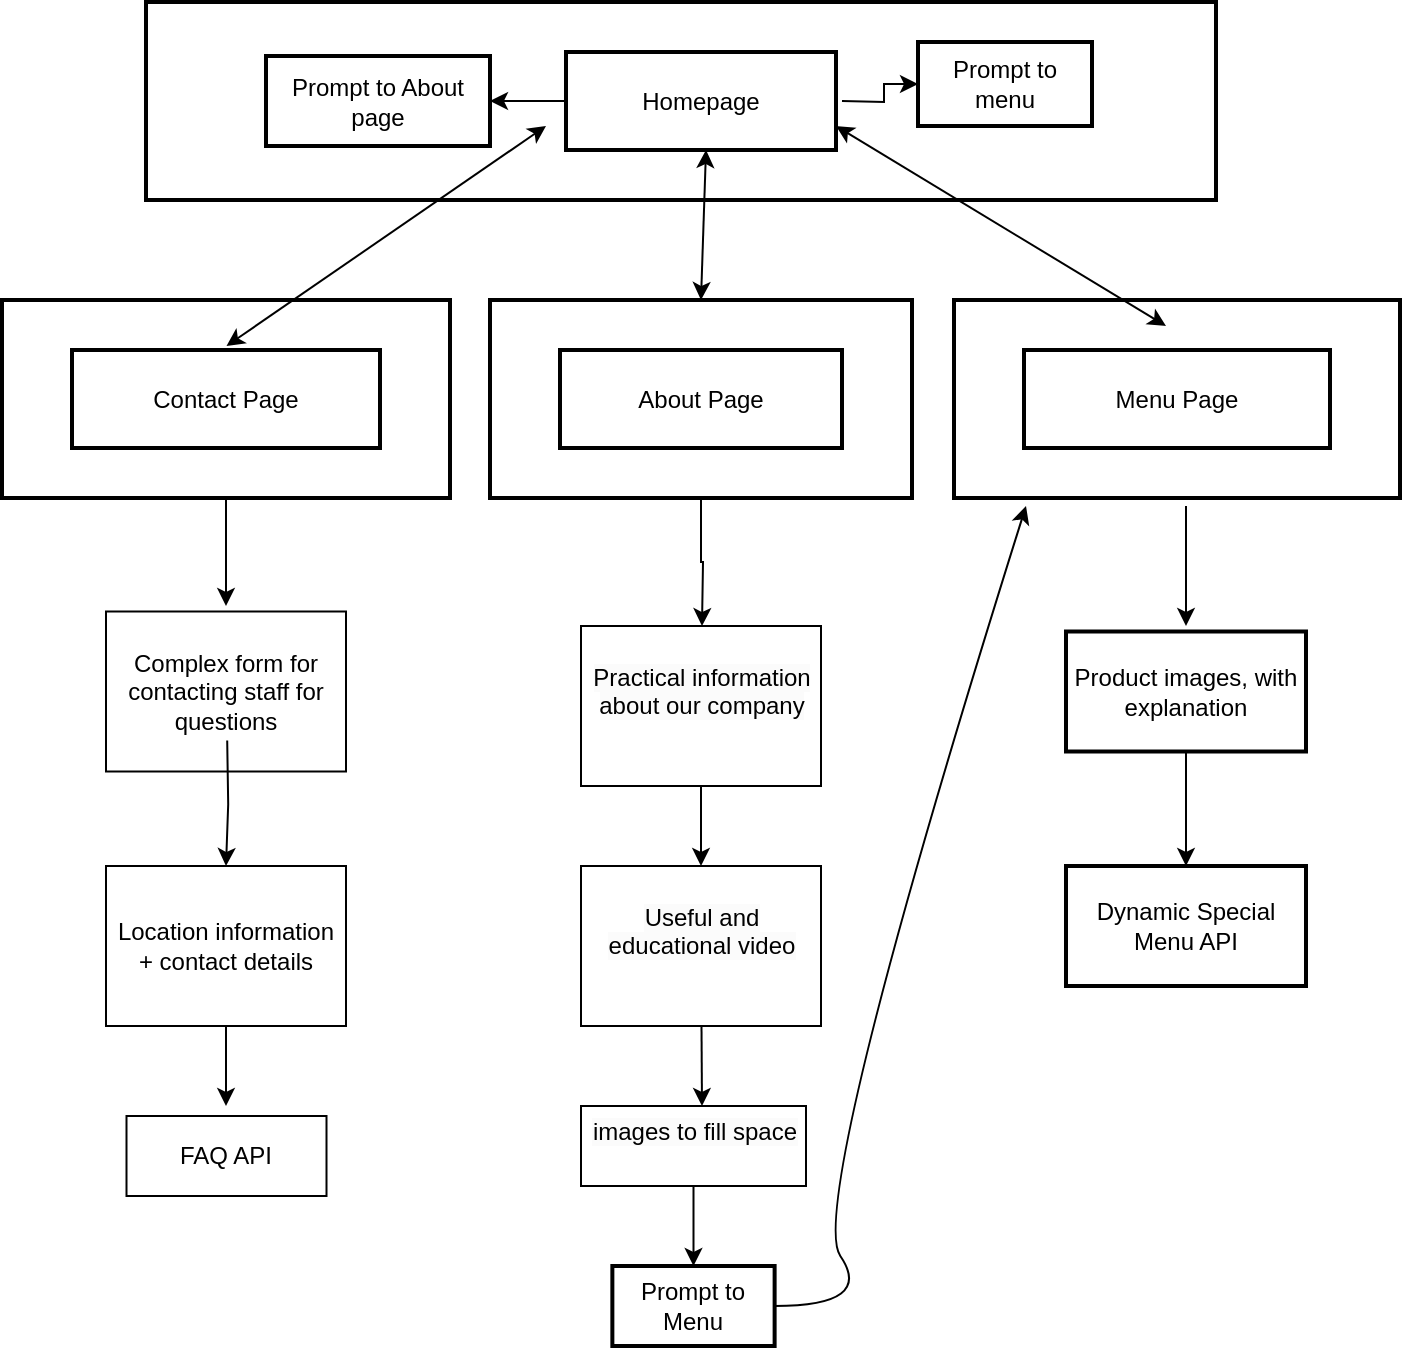 <mxfile version="25.0.3">
  <diagram name="Page-1" id="yF4YpV8rjHWGAs957Mrj">
    <mxGraphModel dx="1434" dy="772" grid="1" gridSize="10" guides="1" tooltips="1" connect="1" arrows="1" fold="1" page="1" pageScale="1" pageWidth="827" pageHeight="1169" math="0" shadow="0">
      <root>
        <mxCell id="0" />
        <mxCell id="1" parent="0" />
        <mxCell id="5u6RhYm26kkarIweKR19-13" style="edgeStyle=orthogonalEdgeStyle;rounded=0;orthogonalLoop=1;jettySize=auto;html=1;" edge="1" parent="1" source="2">
          <mxGeometry relative="1" as="geometry">
            <mxPoint x="120" y="310" as="targetPoint" />
          </mxGeometry>
        </mxCell>
        <mxCell id="2" value="Contact Page" style="whiteSpace=wrap;strokeWidth=2;" parent="1" vertex="1">
          <mxGeometry x="8" y="157" width="224" height="99" as="geometry" />
        </mxCell>
        <mxCell id="5u6RhYm26kkarIweKR19-35" value="" style="edgeStyle=orthogonalEdgeStyle;rounded=0;orthogonalLoop=1;jettySize=auto;html=1;" edge="1" parent="1" source="3">
          <mxGeometry relative="1" as="geometry">
            <mxPoint x="358" y="320" as="targetPoint" />
          </mxGeometry>
        </mxCell>
        <mxCell id="3" value="About Page" style="whiteSpace=wrap;strokeWidth=2;" parent="1" vertex="1">
          <mxGeometry x="252" y="157" width="211" height="99" as="geometry" />
        </mxCell>
        <mxCell id="4" value="Product Page" style="whiteSpace=wrap;strokeWidth=2;" parent="1" vertex="1">
          <mxGeometry x="484" y="157" width="223" height="99" as="geometry" />
        </mxCell>
        <mxCell id="5" value="Home Page" style="whiteSpace=wrap;strokeWidth=2;" parent="1" vertex="1">
          <mxGeometry x="80" y="8" width="535" height="99" as="geometry" />
        </mxCell>
        <mxCell id="5u6RhYm26kkarIweKR19-62" value="" style="edgeStyle=orthogonalEdgeStyle;rounded=0;orthogonalLoop=1;jettySize=auto;html=1;fontFamily=Helvetica;fontSize=12;fontColor=default;resizable=1;" edge="1" parent="1" target="5u6RhYm26kkarIweKR19-61">
          <mxGeometry relative="1" as="geometry">
            <mxPoint x="428" y="57.5" as="sourcePoint" />
          </mxGeometry>
        </mxCell>
        <mxCell id="5u6RhYm26kkarIweKR19-67" value="" style="edgeStyle=orthogonalEdgeStyle;rounded=0;orthogonalLoop=1;jettySize=auto;html=1;fontFamily=Helvetica;fontSize=12;fontColor=default;resizable=1;" edge="1" parent="1" source="6" target="5u6RhYm26kkarIweKR19-66">
          <mxGeometry relative="1" as="geometry" />
        </mxCell>
        <mxCell id="6" value="Homepage" style="whiteSpace=wrap;strokeWidth=2;" parent="1" vertex="1">
          <mxGeometry x="290" y="33" width="135" height="49" as="geometry" />
        </mxCell>
        <mxCell id="7" value="Menu Page" style="whiteSpace=wrap;strokeWidth=2;" parent="1" vertex="1">
          <mxGeometry x="519" y="182" width="153" height="49" as="geometry" />
        </mxCell>
        <mxCell id="8" value="About Page" style="whiteSpace=wrap;strokeWidth=2;" parent="1" vertex="1">
          <mxGeometry x="287" y="182" width="141" height="49" as="geometry" />
        </mxCell>
        <mxCell id="9" value="Contact Page" style="whiteSpace=wrap;strokeWidth=2;" parent="1" vertex="1">
          <mxGeometry x="43" y="182" width="154" height="49" as="geometry" />
        </mxCell>
        <mxCell id="5u6RhYm26kkarIweKR19-14" value="Complex form for contacting staff for questions" style="rounded=0;whiteSpace=wrap;html=1;movable=1;resizable=1;rotatable=1;deletable=1;editable=1;locked=0;connectable=1;" vertex="1" parent="1">
          <mxGeometry x="60" y="312.75" width="120" height="80" as="geometry" />
        </mxCell>
        <mxCell id="5u6RhYm26kkarIweKR19-15" value="About Page" style="whiteSpace=wrap;strokeWidth=2;" vertex="1" parent="1">
          <mxGeometry x="287" y="182" width="141" height="49" as="geometry" />
        </mxCell>
        <mxCell id="5u6RhYm26kkarIweKR19-20" style="edgeStyle=orthogonalEdgeStyle;rounded=0;orthogonalLoop=1;jettySize=auto;html=1;" edge="1" parent="1">
          <mxGeometry relative="1" as="geometry">
            <mxPoint x="120" y="440" as="targetPoint" />
            <mxPoint x="120.6" y="377.25" as="sourcePoint" />
          </mxGeometry>
        </mxCell>
        <mxCell id="5u6RhYm26kkarIweKR19-24" style="edgeStyle=orthogonalEdgeStyle;rounded=0;orthogonalLoop=1;jettySize=auto;html=1;" edge="1" parent="1" source="5u6RhYm26kkarIweKR19-22">
          <mxGeometry relative="1" as="geometry">
            <mxPoint x="120" y="560" as="targetPoint" />
          </mxGeometry>
        </mxCell>
        <mxCell id="5u6RhYm26kkarIweKR19-22" value="Location information + contact details" style="rounded=0;whiteSpace=wrap;html=1;movable=1;resizable=1;rotatable=1;deletable=1;editable=1;locked=0;connectable=1;" vertex="1" parent="1">
          <mxGeometry x="60" y="440" width="120" height="80" as="geometry" />
        </mxCell>
        <mxCell id="5u6RhYm26kkarIweKR19-25" value="FAQ API" style="rounded=0;whiteSpace=wrap;html=1;movable=1;resizable=1;rotatable=1;deletable=1;editable=1;locked=0;connectable=1;" vertex="1" parent="1">
          <mxGeometry x="70.25" y="565" width="100" height="40" as="geometry" />
        </mxCell>
        <mxCell id="5u6RhYm26kkarIweKR19-28" value="" style="endArrow=classic;startArrow=classic;html=1;rounded=0;" edge="1" parent="1">
          <mxGeometry width="50" height="50" relative="1" as="geometry">
            <mxPoint x="120.25" y="180" as="sourcePoint" />
            <mxPoint x="280" y="70" as="targetPoint" />
          </mxGeometry>
        </mxCell>
        <mxCell id="5u6RhYm26kkarIweKR19-29" value="" style="endArrow=classic;startArrow=classic;html=1;rounded=0;" edge="1" parent="1">
          <mxGeometry width="50" height="50" relative="1" as="geometry">
            <mxPoint x="425" y="70" as="sourcePoint" />
            <mxPoint x="590" y="170" as="targetPoint" />
          </mxGeometry>
        </mxCell>
        <mxCell id="5u6RhYm26kkarIweKR19-31" value="" style="endArrow=classic;startArrow=classic;html=1;rounded=0;exitX=0.5;exitY=0;exitDx=0;exitDy=0;" edge="1" parent="1" source="3">
          <mxGeometry width="50" height="50" relative="1" as="geometry">
            <mxPoint x="310" y="132" as="sourcePoint" />
            <mxPoint x="360" y="82" as="targetPoint" />
          </mxGeometry>
        </mxCell>
        <mxCell id="5u6RhYm26kkarIweKR19-40" value="" style="edgeStyle=orthogonalEdgeStyle;rounded=0;orthogonalLoop=1;jettySize=auto;html=1;fontFamily=Helvetica;fontSize=12;fontColor=default;resizable=1;" edge="1" parent="1" source="5u6RhYm26kkarIweKR19-37" target="5u6RhYm26kkarIweKR19-39">
          <mxGeometry relative="1" as="geometry" />
        </mxCell>
        <mxCell id="5u6RhYm26kkarIweKR19-37" value="&#xa;&lt;span style=&quot;color: rgb(0, 0, 0); font-family: Helvetica; font-size: 12px; font-style: normal; font-variant-ligatures: normal; font-variant-caps: normal; font-weight: 400; letter-spacing: normal; orphans: 2; text-align: center; text-indent: 0px; text-transform: none; widows: 2; word-spacing: 0px; -webkit-text-stroke-width: 0px; white-space: normal; background-color: rgb(251, 251, 251); text-decoration-thickness: initial; text-decoration-style: initial; text-decoration-color: initial; display: inline !important; float: none;&quot;&gt;Practical information about our company&lt;/span&gt;&#xa;&#xa;" style="rounded=0;whiteSpace=wrap;html=1;movable=1;resizable=1;rotatable=1;deletable=1;editable=1;locked=0;connectable=1;" vertex="1" parent="1">
          <mxGeometry x="297.5" y="320" width="120" height="80" as="geometry" />
        </mxCell>
        <mxCell id="5u6RhYm26kkarIweKR19-39" value="&#xa;&lt;span style=&quot;color: rgb(0, 0, 0); font-family: Helvetica; font-size: 12px; font-style: normal; font-variant-ligatures: normal; font-variant-caps: normal; font-weight: 400; letter-spacing: normal; orphans: 2; text-align: center; text-indent: 0px; text-transform: none; widows: 2; word-spacing: 0px; -webkit-text-stroke-width: 0px; white-space: normal; background-color: rgb(251, 251, 251); text-decoration-thickness: initial; text-decoration-style: initial; text-decoration-color: initial; display: inline !important; float: none;&quot;&gt;Useful and educational video&lt;/span&gt;&#xa;&#xa;" style="rounded=0;whiteSpace=wrap;html=1;movable=1;resizable=1;rotatable=1;deletable=1;editable=1;locked=0;connectable=1;" vertex="1" parent="1">
          <mxGeometry x="297.5" y="440" width="120" height="80" as="geometry" />
        </mxCell>
        <mxCell id="5u6RhYm26kkarIweKR19-54" value="" style="edgeStyle=orthogonalEdgeStyle;rounded=0;orthogonalLoop=1;jettySize=auto;html=1;fontFamily=Helvetica;fontSize=12;fontColor=default;resizable=1;" edge="1" parent="1" source="5u6RhYm26kkarIweKR19-42" target="5u6RhYm26kkarIweKR19-46">
          <mxGeometry relative="1" as="geometry" />
        </mxCell>
        <mxCell id="5u6RhYm26kkarIweKR19-42" value="&#xa;&lt;span style=&quot;color: rgb(0, 0, 0); font-family: Helvetica; font-size: 12px; font-style: normal; font-variant-ligatures: normal; font-variant-caps: normal; font-weight: 400; letter-spacing: normal; orphans: 2; text-align: center; text-indent: 0px; text-transform: none; widows: 2; word-spacing: 0px; -webkit-text-stroke-width: 0px; white-space: normal; background-color: rgb(251, 251, 251); text-decoration-thickness: initial; text-decoration-style: initial; text-decoration-color: initial; display: inline !important; float: none;&quot;&gt;images to fill space&lt;/span&gt;&#xa;&#xa;" style="rounded=0;whiteSpace=wrap;html=1;movable=1;resizable=1;rotatable=1;deletable=1;editable=1;locked=0;connectable=1;" vertex="1" parent="1">
          <mxGeometry x="297.5" y="560" width="112.5" height="40" as="geometry" />
        </mxCell>
        <mxCell id="5u6RhYm26kkarIweKR19-44" value="" style="endArrow=classic;html=1;rounded=0;fontFamily=Helvetica;fontSize=12;fontColor=default;resizable=1;" edge="1" parent="1">
          <mxGeometry width="50" height="50" relative="1" as="geometry">
            <mxPoint x="357.75" y="520" as="sourcePoint" />
            <mxPoint x="358" y="560" as="targetPoint" />
          </mxGeometry>
        </mxCell>
        <mxCell id="5u6RhYm26kkarIweKR19-46" value="Prompt to Menu" style="whiteSpace=wrap;strokeWidth=2;" vertex="1" parent="1">
          <mxGeometry x="313.18" y="640" width="81.13" height="40" as="geometry" />
        </mxCell>
        <mxCell id="5u6RhYm26kkarIweKR19-58" value="" style="edgeStyle=orthogonalEdgeStyle;rounded=0;orthogonalLoop=1;jettySize=auto;html=1;fontFamily=Helvetica;fontSize=12;fontColor=default;resizable=1;" edge="1" parent="1" source="5u6RhYm26kkarIweKR19-50" target="5u6RhYm26kkarIweKR19-57">
          <mxGeometry relative="1" as="geometry" />
        </mxCell>
        <mxCell id="5u6RhYm26kkarIweKR19-50" value="Product images, with explanation" style="whiteSpace=wrap;html=1;strokeWidth=2;rounded=0;strokeColor=default;align=center;verticalAlign=middle;fontFamily=Helvetica;fontSize=12;fontColor=default;resizable=1;fillColor=default;" vertex="1" parent="1">
          <mxGeometry x="540" y="322.75" width="120" height="60" as="geometry" />
        </mxCell>
        <mxCell id="5u6RhYm26kkarIweKR19-52" value="" style="endArrow=classic;html=1;rounded=0;fontFamily=Helvetica;fontSize=12;fontColor=default;resizable=1;" edge="1" parent="1">
          <mxGeometry width="50" height="50" relative="1" as="geometry">
            <mxPoint x="600" y="260" as="sourcePoint" />
            <mxPoint x="600" y="320" as="targetPoint" />
          </mxGeometry>
        </mxCell>
        <mxCell id="5u6RhYm26kkarIweKR19-57" value="Dynamic Special Menu API" style="whiteSpace=wrap;html=1;strokeWidth=2;rounded=0;resizable=1;strokeColor=default;align=center;verticalAlign=middle;fontFamily=Helvetica;fontSize=12;fontColor=default;fillColor=default;" vertex="1" parent="1">
          <mxGeometry x="540" y="440" width="120" height="60" as="geometry" />
        </mxCell>
        <mxCell id="5u6RhYm26kkarIweKR19-59" value="" style="curved=1;endArrow=classic;html=1;rounded=0;fontFamily=Helvetica;fontSize=12;fontColor=default;resizable=1;" edge="1" parent="1">
          <mxGeometry width="50" height="50" relative="1" as="geometry">
            <mxPoint x="394.31" y="660" as="sourcePoint" />
            <mxPoint x="520" y="260" as="targetPoint" />
            <Array as="points">
              <mxPoint x="444.31" y="660" />
              <mxPoint x="410" y="610" />
            </Array>
          </mxGeometry>
        </mxCell>
        <mxCell id="5u6RhYm26kkarIweKR19-61" value="Prompt to menu" style="whiteSpace=wrap;html=1;strokeWidth=2;rounded=0;strokeColor=default;align=center;verticalAlign=middle;fontFamily=Helvetica;fontSize=12;fontColor=default;resizable=1;fillColor=default;" vertex="1" parent="1">
          <mxGeometry x="466" y="28" width="87" height="42" as="geometry" />
        </mxCell>
        <mxCell id="5u6RhYm26kkarIweKR19-66" value="Prompt to About page" style="whiteSpace=wrap;html=1;strokeWidth=2;rounded=0;strokeColor=default;align=center;verticalAlign=middle;fontFamily=Helvetica;fontSize=12;fontColor=default;resizable=1;fillColor=default;" vertex="1" parent="1">
          <mxGeometry x="140" y="35" width="112" height="45" as="geometry" />
        </mxCell>
      </root>
    </mxGraphModel>
  </diagram>
</mxfile>
